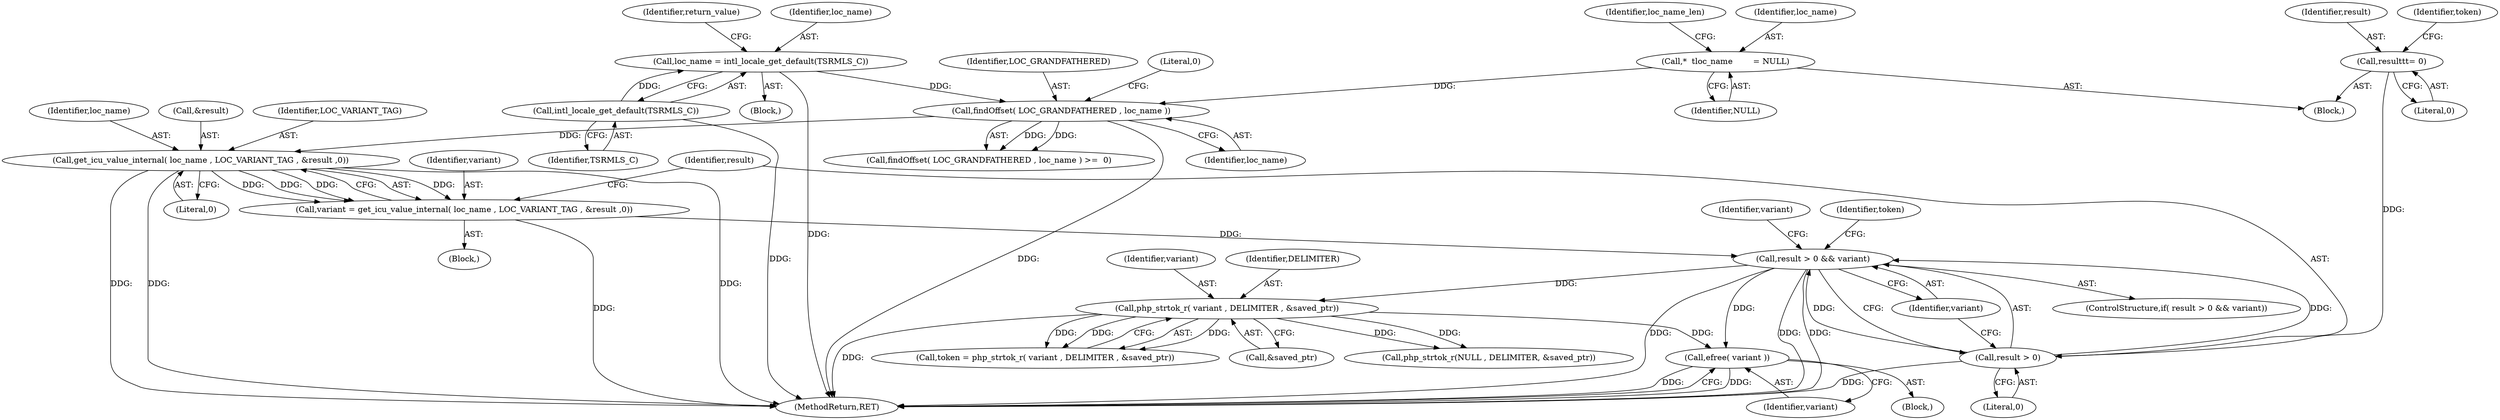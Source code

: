 digraph "0_php-src_97eff7eb57fc2320c267a949cffd622c38712484?w=1_9@pointer" {
"1000205" [label="(Call,efree( variant ))"];
"1000171" [label="(Call,php_strtok_r( variant , DELIMITER , &saved_ptr))"];
"1000163" [label="(Call,result > 0 && variant)"];
"1000164" [label="(Call,result > 0)"];
"1000117" [label="(Call,result\t\t= 0)"];
"1000154" [label="(Call,variant = get_icu_value_internal( loc_name , LOC_VARIANT_TAG , &result ,0))"];
"1000156" [label="(Call,get_icu_value_internal( loc_name , LOC_VARIANT_TAG , &result ,0))"];
"1000147" [label="(Call,findOffset( LOC_GRANDFATHERED , loc_name ))"];
"1000139" [label="(Call,loc_name = intl_locale_get_default(TSRMLS_C))"];
"1000141" [label="(Call,intl_locale_get_default(TSRMLS_C))"];
"1000109" [label="(Call,*  \tloc_name        = NULL)"];
"1000157" [label="(Identifier,loc_name)"];
"1000114" [label="(Identifier,loc_name_len)"];
"1000169" [label="(Call,token = php_strtok_r( variant , DELIMITER , &saved_ptr))"];
"1000186" [label="(Call,php_strtok_r(NULL , DELIMITER, &saved_ptr))"];
"1000166" [label="(Literal,0)"];
"1000148" [label="(Identifier,LOC_GRANDFATHERED)"];
"1000146" [label="(Call,findOffset( LOC_GRANDFATHERED , loc_name ) >=  0)"];
"1000167" [label="(Identifier,variant)"];
"1000172" [label="(Identifier,variant)"];
"1000117" [label="(Call,result\t\t= 0)"];
"1000107" [label="(Block,)"];
"1000165" [label="(Identifier,result)"];
"1000174" [label="(Call,&saved_ptr)"];
"1000204" [label="(Block,)"];
"1000161" [label="(Literal,0)"];
"1000144" [label="(Identifier,return_value)"];
"1000111" [label="(Identifier,NULL)"];
"1000142" [label="(Identifier,TSRMLS_C)"];
"1000164" [label="(Call,result > 0)"];
"1000163" [label="(Call,result > 0 && variant)"];
"1000159" [label="(Call,&result)"];
"1000207" [label="(MethodReturn,RET)"];
"1000147" [label="(Call,findOffset( LOC_GRANDFATHERED , loc_name ))"];
"1000110" [label="(Identifier,loc_name)"];
"1000156" [label="(Call,get_icu_value_internal( loc_name , LOC_VARIANT_TAG , &result ,0))"];
"1000203" [label="(Identifier,variant)"];
"1000170" [label="(Identifier,token)"];
"1000173" [label="(Identifier,DELIMITER)"];
"1000118" [label="(Identifier,result)"];
"1000205" [label="(Call,efree( variant ))"];
"1000150" [label="(Literal,0)"];
"1000140" [label="(Identifier,loc_name)"];
"1000158" [label="(Identifier,LOC_VARIANT_TAG)"];
"1000141" [label="(Call,intl_locale_get_default(TSRMLS_C))"];
"1000139" [label="(Call,loc_name = intl_locale_get_default(TSRMLS_C))"];
"1000153" [label="(Block,)"];
"1000171" [label="(Call,php_strtok_r( variant , DELIMITER , &saved_ptr))"];
"1000119" [label="(Literal,0)"];
"1000155" [label="(Identifier,variant)"];
"1000162" [label="(ControlStructure,if( result > 0 && variant))"];
"1000122" [label="(Identifier,token)"];
"1000149" [label="(Identifier,loc_name)"];
"1000138" [label="(Block,)"];
"1000109" [label="(Call,*  \tloc_name        = NULL)"];
"1000154" [label="(Call,variant = get_icu_value_internal( loc_name , LOC_VARIANT_TAG , &result ,0))"];
"1000206" [label="(Identifier,variant)"];
"1000205" -> "1000204"  [label="AST: "];
"1000205" -> "1000206"  [label="CFG: "];
"1000206" -> "1000205"  [label="AST: "];
"1000207" -> "1000205"  [label="CFG: "];
"1000205" -> "1000207"  [label="DDG: "];
"1000205" -> "1000207"  [label="DDG: "];
"1000171" -> "1000205"  [label="DDG: "];
"1000163" -> "1000205"  [label="DDG: "];
"1000171" -> "1000169"  [label="AST: "];
"1000171" -> "1000174"  [label="CFG: "];
"1000172" -> "1000171"  [label="AST: "];
"1000173" -> "1000171"  [label="AST: "];
"1000174" -> "1000171"  [label="AST: "];
"1000169" -> "1000171"  [label="CFG: "];
"1000171" -> "1000207"  [label="DDG: "];
"1000171" -> "1000169"  [label="DDG: "];
"1000171" -> "1000169"  [label="DDG: "];
"1000171" -> "1000169"  [label="DDG: "];
"1000163" -> "1000171"  [label="DDG: "];
"1000171" -> "1000186"  [label="DDG: "];
"1000171" -> "1000186"  [label="DDG: "];
"1000163" -> "1000162"  [label="AST: "];
"1000163" -> "1000164"  [label="CFG: "];
"1000163" -> "1000167"  [label="CFG: "];
"1000164" -> "1000163"  [label="AST: "];
"1000167" -> "1000163"  [label="AST: "];
"1000170" -> "1000163"  [label="CFG: "];
"1000203" -> "1000163"  [label="CFG: "];
"1000163" -> "1000207"  [label="DDG: "];
"1000163" -> "1000207"  [label="DDG: "];
"1000163" -> "1000207"  [label="DDG: "];
"1000164" -> "1000163"  [label="DDG: "];
"1000164" -> "1000163"  [label="DDG: "];
"1000154" -> "1000163"  [label="DDG: "];
"1000164" -> "1000166"  [label="CFG: "];
"1000165" -> "1000164"  [label="AST: "];
"1000166" -> "1000164"  [label="AST: "];
"1000167" -> "1000164"  [label="CFG: "];
"1000164" -> "1000207"  [label="DDG: "];
"1000117" -> "1000164"  [label="DDG: "];
"1000117" -> "1000107"  [label="AST: "];
"1000117" -> "1000119"  [label="CFG: "];
"1000118" -> "1000117"  [label="AST: "];
"1000119" -> "1000117"  [label="AST: "];
"1000122" -> "1000117"  [label="CFG: "];
"1000154" -> "1000153"  [label="AST: "];
"1000154" -> "1000156"  [label="CFG: "];
"1000155" -> "1000154"  [label="AST: "];
"1000156" -> "1000154"  [label="AST: "];
"1000165" -> "1000154"  [label="CFG: "];
"1000154" -> "1000207"  [label="DDG: "];
"1000156" -> "1000154"  [label="DDG: "];
"1000156" -> "1000154"  [label="DDG: "];
"1000156" -> "1000154"  [label="DDG: "];
"1000156" -> "1000154"  [label="DDG: "];
"1000156" -> "1000161"  [label="CFG: "];
"1000157" -> "1000156"  [label="AST: "];
"1000158" -> "1000156"  [label="AST: "];
"1000159" -> "1000156"  [label="AST: "];
"1000161" -> "1000156"  [label="AST: "];
"1000156" -> "1000207"  [label="DDG: "];
"1000156" -> "1000207"  [label="DDG: "];
"1000156" -> "1000207"  [label="DDG: "];
"1000147" -> "1000156"  [label="DDG: "];
"1000147" -> "1000146"  [label="AST: "];
"1000147" -> "1000149"  [label="CFG: "];
"1000148" -> "1000147"  [label="AST: "];
"1000149" -> "1000147"  [label="AST: "];
"1000150" -> "1000147"  [label="CFG: "];
"1000147" -> "1000207"  [label="DDG: "];
"1000147" -> "1000146"  [label="DDG: "];
"1000147" -> "1000146"  [label="DDG: "];
"1000139" -> "1000147"  [label="DDG: "];
"1000109" -> "1000147"  [label="DDG: "];
"1000139" -> "1000138"  [label="AST: "];
"1000139" -> "1000141"  [label="CFG: "];
"1000140" -> "1000139"  [label="AST: "];
"1000141" -> "1000139"  [label="AST: "];
"1000144" -> "1000139"  [label="CFG: "];
"1000139" -> "1000207"  [label="DDG: "];
"1000141" -> "1000139"  [label="DDG: "];
"1000141" -> "1000142"  [label="CFG: "];
"1000142" -> "1000141"  [label="AST: "];
"1000141" -> "1000207"  [label="DDG: "];
"1000109" -> "1000107"  [label="AST: "];
"1000109" -> "1000111"  [label="CFG: "];
"1000110" -> "1000109"  [label="AST: "];
"1000111" -> "1000109"  [label="AST: "];
"1000114" -> "1000109"  [label="CFG: "];
}
